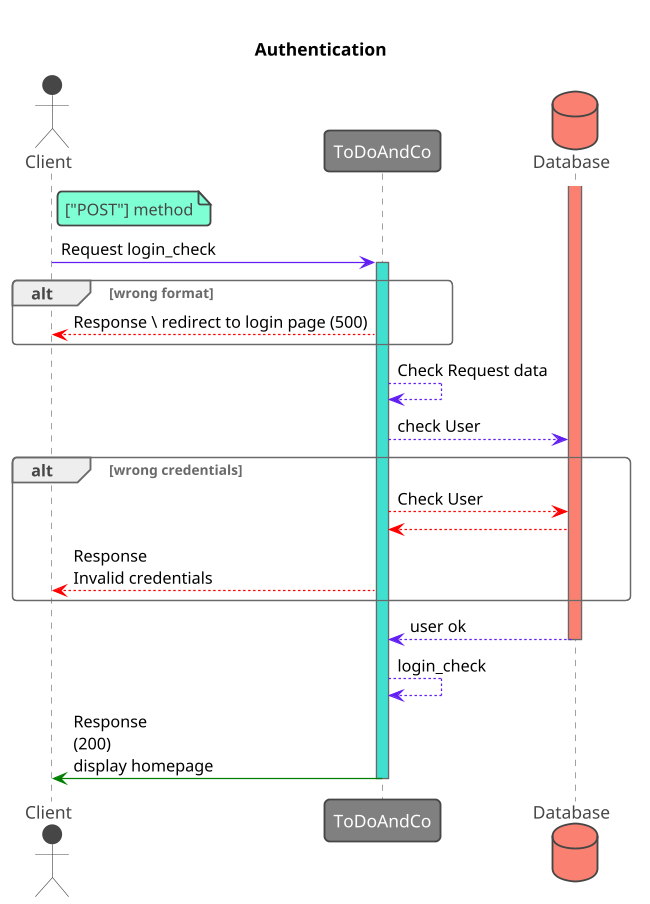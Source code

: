 @startuml
!theme vibrant
scale 650 width

skinparam class {
    ArrowColor #631FF2
    BorderColor #DB2790
}

header ""

TITLE "Authentication"
actor Client as c
participant ToDoAndCo as a #gray
database Database as d #salmon

note right of c: ["POST"] method
c -> a: Request login_check
activate a #turquoise
alt wrong format
a --[#red]> c:Response \ redirect to login page (500)
end
a --> a: Check Request data
a --> d: check User
alt wrong credentials
a --[#red]> d: Check User
d --[#red]> a
a -[#red]-> c: Response\nInvalid credentials
end
activate d #salmon
d --> a: user ok

deactivate d
a --> a: login_check
a -[#green]> c: Response\n(200)\ndisplay homepage
deactivate a
@enduml